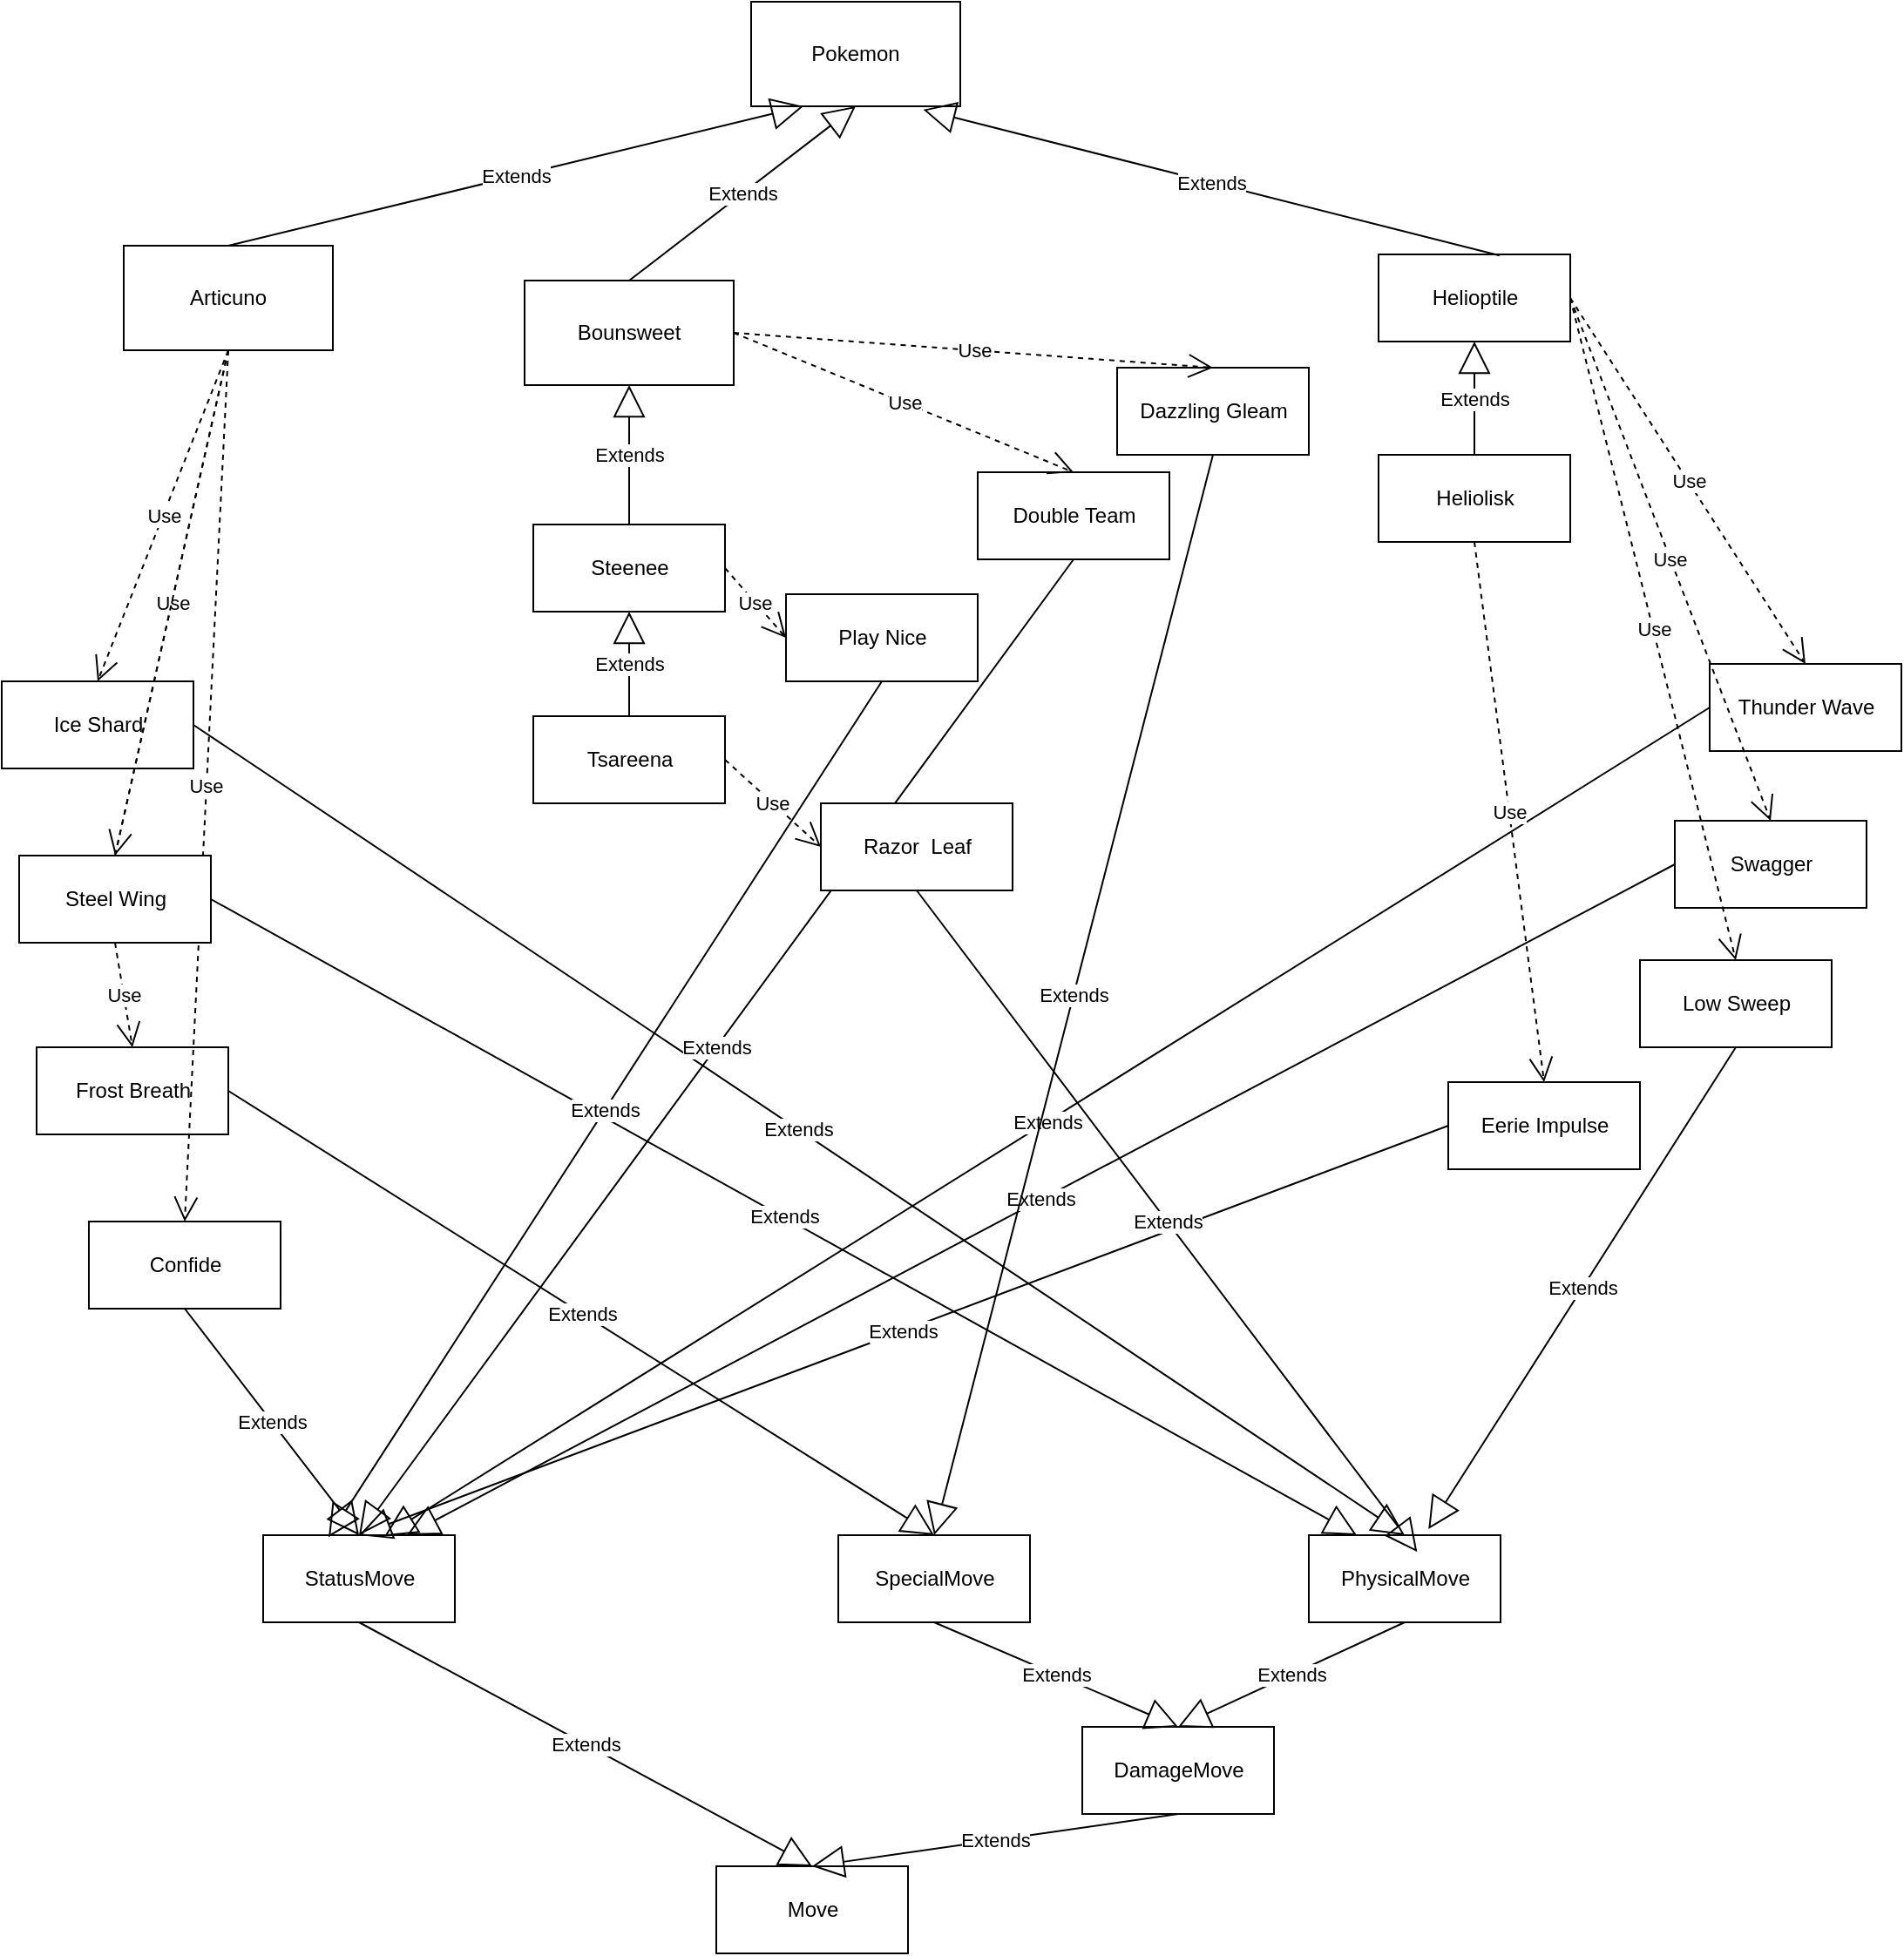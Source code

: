 <mxfile version="20.6.2" type="device"><diagram id="S8uFPHeqCTg3umvi4uTR" name="Страница 1"><mxGraphModel dx="2125" dy="1893" grid="1" gridSize="10" guides="1" tooltips="1" connect="1" arrows="1" fold="1" page="1" pageScale="1" pageWidth="827" pageHeight="1169" math="0" shadow="0"><root><mxCell id="0"/><mxCell id="1" parent="0"/><mxCell id="C8HQ2t96ToOI3sPMkdcg-1" value="Pokemon" style="rounded=0;whiteSpace=wrap;html=1;" parent="1" vertex="1"><mxGeometry x="220" y="-180" width="120" height="60" as="geometry"/></mxCell><mxCell id="C8HQ2t96ToOI3sPMkdcg-2" value="Articuno" style="rounded=0;whiteSpace=wrap;html=1;" parent="1" vertex="1"><mxGeometry x="-140" y="-40" width="120" height="60" as="geometry"/></mxCell><mxCell id="C8HQ2t96ToOI3sPMkdcg-4" value="Extends" style="endArrow=block;endSize=16;endFill=0;html=1;rounded=0;entryX=0.25;entryY=1;entryDx=0;entryDy=0;exitX=0.5;exitY=0;exitDx=0;exitDy=0;" parent="1" source="C8HQ2t96ToOI3sPMkdcg-2" target="C8HQ2t96ToOI3sPMkdcg-1" edge="1"><mxGeometry width="160" relative="1" as="geometry"><mxPoint x="280" y="360" as="sourcePoint"/><mxPoint x="440" y="360" as="targetPoint"/></mxGeometry></mxCell><mxCell id="_CMhTaRb1bPoiWJIxT-r-1" value="Bounsweet" style="rounded=0;whiteSpace=wrap;html=1;" vertex="1" parent="1"><mxGeometry x="90" y="-20" width="120" height="60" as="geometry"/></mxCell><mxCell id="_CMhTaRb1bPoiWJIxT-r-2" value="Extends" style="endArrow=block;endSize=16;endFill=0;html=1;rounded=0;entryX=0.5;entryY=1;entryDx=0;entryDy=0;exitX=0.5;exitY=0;exitDx=0;exitDy=0;" edge="1" parent="1" source="_CMhTaRb1bPoiWJIxT-r-1" target="C8HQ2t96ToOI3sPMkdcg-1"><mxGeometry width="160" relative="1" as="geometry"><mxPoint x="290" y="190" as="sourcePoint"/><mxPoint x="430" y="168.82" as="targetPoint"/><Array as="points"/></mxGeometry></mxCell><mxCell id="_CMhTaRb1bPoiWJIxT-r-3" value="Helioptile" style="html=1;" vertex="1" parent="1"><mxGeometry x="580" y="-35" width="110" height="50" as="geometry"/></mxCell><mxCell id="_CMhTaRb1bPoiWJIxT-r-4" value="Extends" style="endArrow=block;endSize=16;endFill=0;html=1;rounded=0;entryX=0.823;entryY=1.032;entryDx=0;entryDy=0;entryPerimeter=0;exitX=0.631;exitY=0.013;exitDx=0;exitDy=0;exitPerimeter=0;" edge="1" parent="1" source="_CMhTaRb1bPoiWJIxT-r-3" target="C8HQ2t96ToOI3sPMkdcg-1"><mxGeometry width="160" relative="1" as="geometry"><mxPoint x="410" y="180" as="sourcePoint"/><mxPoint x="573" y="180" as="targetPoint"/></mxGeometry></mxCell><mxCell id="_CMhTaRb1bPoiWJIxT-r-5" value="Heliolisk" style="html=1;" vertex="1" parent="1"><mxGeometry x="580" y="80" width="110" height="50" as="geometry"/></mxCell><mxCell id="_CMhTaRb1bPoiWJIxT-r-6" value="Steenee" style="html=1;" vertex="1" parent="1"><mxGeometry x="95" y="120" width="110" height="50" as="geometry"/></mxCell><mxCell id="_CMhTaRb1bPoiWJIxT-r-8" value="Tsareena" style="html=1;" vertex="1" parent="1"><mxGeometry x="95" y="230" width="110" height="50" as="geometry"/></mxCell><mxCell id="_CMhTaRb1bPoiWJIxT-r-9" value="Extends" style="endArrow=block;endSize=16;endFill=0;html=1;rounded=0;exitX=0.5;exitY=0;exitDx=0;exitDy=0;entryX=0.5;entryY=1;entryDx=0;entryDy=0;" edge="1" parent="1" source="_CMhTaRb1bPoiWJIxT-r-6" target="_CMhTaRb1bPoiWJIxT-r-1"><mxGeometry width="160" relative="1" as="geometry"><mxPoint x="340" y="310" as="sourcePoint"/><mxPoint x="500" y="310" as="targetPoint"/></mxGeometry></mxCell><mxCell id="_CMhTaRb1bPoiWJIxT-r-10" value="Extends" style="endArrow=block;endSize=16;endFill=0;html=1;rounded=0;exitX=0.5;exitY=0;exitDx=0;exitDy=0;entryX=0.5;entryY=1;entryDx=0;entryDy=0;" edge="1" parent="1" source="_CMhTaRb1bPoiWJIxT-r-8" target="_CMhTaRb1bPoiWJIxT-r-6"><mxGeometry width="160" relative="1" as="geometry"><mxPoint x="340" y="310" as="sourcePoint"/><mxPoint x="500" y="310" as="targetPoint"/></mxGeometry></mxCell><mxCell id="_CMhTaRb1bPoiWJIxT-r-11" value="Extends" style="endArrow=block;endSize=16;endFill=0;html=1;rounded=0;exitX=0.5;exitY=0;exitDx=0;exitDy=0;entryX=0.5;entryY=1;entryDx=0;entryDy=0;" edge="1" parent="1" source="_CMhTaRb1bPoiWJIxT-r-5" target="_CMhTaRb1bPoiWJIxT-r-3"><mxGeometry width="160" relative="1" as="geometry"><mxPoint x="340" y="310" as="sourcePoint"/><mxPoint x="500" y="310" as="targetPoint"/></mxGeometry></mxCell><mxCell id="_CMhTaRb1bPoiWJIxT-r-12" value="Move" style="html=1;" vertex="1" parent="1"><mxGeometry x="200" y="890" width="110" height="50" as="geometry"/></mxCell><mxCell id="_CMhTaRb1bPoiWJIxT-r-13" value="DamageMove" style="html=1;" vertex="1" parent="1"><mxGeometry x="410" y="810" width="110" height="50" as="geometry"/></mxCell><mxCell id="_CMhTaRb1bPoiWJIxT-r-14" value="StatusMove" style="html=1;" vertex="1" parent="1"><mxGeometry x="-60" y="700" width="110" height="50" as="geometry"/></mxCell><mxCell id="_CMhTaRb1bPoiWJIxT-r-15" value="Extends" style="endArrow=block;endSize=16;endFill=0;html=1;rounded=0;exitX=0.5;exitY=1;exitDx=0;exitDy=0;entryX=0.5;entryY=0;entryDx=0;entryDy=0;" edge="1" parent="1" source="_CMhTaRb1bPoiWJIxT-r-14" target="_CMhTaRb1bPoiWJIxT-r-12"><mxGeometry width="160" relative="1" as="geometry"><mxPoint x="340" y="700" as="sourcePoint"/><mxPoint x="500" y="700" as="targetPoint"/></mxGeometry></mxCell><mxCell id="_CMhTaRb1bPoiWJIxT-r-16" value="Extends" style="endArrow=block;endSize=16;endFill=0;html=1;rounded=0;exitX=0.5;exitY=1;exitDx=0;exitDy=0;entryX=0.5;entryY=0;entryDx=0;entryDy=0;" edge="1" parent="1" source="_CMhTaRb1bPoiWJIxT-r-13" target="_CMhTaRb1bPoiWJIxT-r-12"><mxGeometry width="160" relative="1" as="geometry"><mxPoint x="340" y="700" as="sourcePoint"/><mxPoint x="500" y="700" as="targetPoint"/></mxGeometry></mxCell><mxCell id="_CMhTaRb1bPoiWJIxT-r-17" value="PhysicalMove" style="html=1;" vertex="1" parent="1"><mxGeometry x="540" y="700" width="110" height="50" as="geometry"/></mxCell><mxCell id="_CMhTaRb1bPoiWJIxT-r-18" value="SpecialMove" style="html=1;" vertex="1" parent="1"><mxGeometry x="270" y="700" width="110" height="50" as="geometry"/></mxCell><mxCell id="_CMhTaRb1bPoiWJIxT-r-19" value="Extends" style="endArrow=block;endSize=16;endFill=0;html=1;rounded=0;exitX=0.5;exitY=1;exitDx=0;exitDy=0;entryX=0.5;entryY=0;entryDx=0;entryDy=0;" edge="1" parent="1" source="_CMhTaRb1bPoiWJIxT-r-18" target="_CMhTaRb1bPoiWJIxT-r-13"><mxGeometry width="160" relative="1" as="geometry"><mxPoint x="340" y="710" as="sourcePoint"/><mxPoint x="500" y="710" as="targetPoint"/></mxGeometry></mxCell><mxCell id="_CMhTaRb1bPoiWJIxT-r-20" value="Extends" style="endArrow=block;endSize=16;endFill=0;html=1;rounded=0;exitX=0.5;exitY=1;exitDx=0;exitDy=0;entryX=0.5;entryY=0;entryDx=0;entryDy=0;" edge="1" parent="1" source="_CMhTaRb1bPoiWJIxT-r-17" target="_CMhTaRb1bPoiWJIxT-r-13"><mxGeometry width="160" relative="1" as="geometry"><mxPoint x="340" y="710" as="sourcePoint"/><mxPoint x="500" y="710" as="targetPoint"/></mxGeometry></mxCell><mxCell id="_CMhTaRb1bPoiWJIxT-r-21" value="Confide" style="html=1;" vertex="1" parent="1"><mxGeometry x="-160" y="520" width="110" height="50" as="geometry"/></mxCell><mxCell id="_CMhTaRb1bPoiWJIxT-r-22" value="Frost Breath" style="html=1;" vertex="1" parent="1"><mxGeometry x="-190" y="420" width="110" height="50" as="geometry"/></mxCell><mxCell id="_CMhTaRb1bPoiWJIxT-r-23" value="Ice Shard" style="html=1;" vertex="1" parent="1"><mxGeometry x="-210" y="210" width="110" height="50" as="geometry"/></mxCell><mxCell id="_CMhTaRb1bPoiWJIxT-r-25" value="Thunder Wave" style="html=1;" vertex="1" parent="1"><mxGeometry x="770" y="200" width="110" height="50" as="geometry"/></mxCell><mxCell id="_CMhTaRb1bPoiWJIxT-r-26" value="Low Sweep" style="html=1;" vertex="1" parent="1"><mxGeometry x="730" y="370" width="110" height="50" as="geometry"/></mxCell><mxCell id="_CMhTaRb1bPoiWJIxT-r-27" value="Swagger" style="html=1;" vertex="1" parent="1"><mxGeometry x="750" y="290" width="110" height="50" as="geometry"/></mxCell><mxCell id="_CMhTaRb1bPoiWJIxT-r-28" value="Extends" style="endArrow=block;endSize=16;endFill=0;html=1;rounded=0;exitX=0.5;exitY=1;exitDx=0;exitDy=0;entryX=0.5;entryY=0;entryDx=0;entryDy=0;" edge="1" parent="1" source="_CMhTaRb1bPoiWJIxT-r-21" target="_CMhTaRb1bPoiWJIxT-r-14"><mxGeometry width="160" relative="1" as="geometry"><mxPoint x="220" y="670" as="sourcePoint"/><mxPoint x="380" y="670" as="targetPoint"/></mxGeometry></mxCell><mxCell id="_CMhTaRb1bPoiWJIxT-r-29" value="Extends" style="endArrow=block;endSize=16;endFill=0;html=1;rounded=0;exitX=1;exitY=0.5;exitDx=0;exitDy=0;entryX=0.5;entryY=0;entryDx=0;entryDy=0;" edge="1" parent="1" source="_CMhTaRb1bPoiWJIxT-r-22" target="_CMhTaRb1bPoiWJIxT-r-18"><mxGeometry width="160" relative="1" as="geometry"><mxPoint x="220" y="670" as="sourcePoint"/><mxPoint x="380" y="670" as="targetPoint"/></mxGeometry></mxCell><mxCell id="_CMhTaRb1bPoiWJIxT-r-30" value="Extends" style="endArrow=block;endSize=16;endFill=0;html=1;rounded=0;exitX=1;exitY=0.5;exitDx=0;exitDy=0;entryX=0.5;entryY=0;entryDx=0;entryDy=0;" edge="1" parent="1" source="_CMhTaRb1bPoiWJIxT-r-23" target="_CMhTaRb1bPoiWJIxT-r-17"><mxGeometry width="160" relative="1" as="geometry"><mxPoint x="220" y="670" as="sourcePoint"/><mxPoint x="380" y="670" as="targetPoint"/></mxGeometry></mxCell><mxCell id="_CMhTaRb1bPoiWJIxT-r-31" value="Extends" style="endArrow=block;endSize=16;endFill=0;html=1;rounded=0;exitX=1;exitY=0.5;exitDx=0;exitDy=0;entryX=0.25;entryY=0;entryDx=0;entryDy=0;" edge="1" parent="1" source="_CMhTaRb1bPoiWJIxT-r-24" target="_CMhTaRb1bPoiWJIxT-r-17"><mxGeometry width="160" relative="1" as="geometry"><mxPoint x="220" y="670" as="sourcePoint"/><mxPoint x="380" y="670" as="targetPoint"/></mxGeometry></mxCell><mxCell id="_CMhTaRb1bPoiWJIxT-r-32" value="Extends" style="endArrow=block;endSize=16;endFill=0;html=1;rounded=0;exitX=0;exitY=0.5;exitDx=0;exitDy=0;entryX=0.633;entryY=0.011;entryDx=0;entryDy=0;entryPerimeter=0;" edge="1" parent="1" source="_CMhTaRb1bPoiWJIxT-r-25" target="_CMhTaRb1bPoiWJIxT-r-14"><mxGeometry width="160" relative="1" as="geometry"><mxPoint x="220" y="670" as="sourcePoint"/><mxPoint x="150" y="940" as="targetPoint"/></mxGeometry></mxCell><mxCell id="_CMhTaRb1bPoiWJIxT-r-33" value="Extends" style="endArrow=block;endSize=16;endFill=0;html=1;rounded=0;entryX=0.624;entryY=-0.069;entryDx=0;entryDy=0;entryPerimeter=0;exitX=0.5;exitY=1;exitDx=0;exitDy=0;" edge="1" parent="1" source="_CMhTaRb1bPoiWJIxT-r-26" target="_CMhTaRb1bPoiWJIxT-r-17"><mxGeometry width="160" relative="1" as="geometry"><mxPoint x="220" y="670" as="sourcePoint"/><mxPoint x="380" y="670" as="targetPoint"/></mxGeometry></mxCell><mxCell id="_CMhTaRb1bPoiWJIxT-r-34" value="Extends" style="endArrow=block;endSize=16;endFill=0;html=1;rounded=0;exitX=0;exitY=0.5;exitDx=0;exitDy=0;entryX=0.5;entryY=0;entryDx=0;entryDy=0;startArrow=none;" edge="1" parent="1" source="_CMhTaRb1bPoiWJIxT-r-36" target="_CMhTaRb1bPoiWJIxT-r-14"><mxGeometry width="160" relative="1" as="geometry"><mxPoint x="220" y="670" as="sourcePoint"/><mxPoint x="380" y="670" as="targetPoint"/></mxGeometry></mxCell><mxCell id="_CMhTaRb1bPoiWJIxT-r-38" value="Use" style="endArrow=open;endSize=12;dashed=1;html=1;rounded=0;exitX=0.5;exitY=1;exitDx=0;exitDy=0;entryX=0.5;entryY=0;entryDx=0;entryDy=0;" edge="1" parent="1" source="C8HQ2t96ToOI3sPMkdcg-2" target="_CMhTaRb1bPoiWJIxT-r-23"><mxGeometry width="160" relative="1" as="geometry"><mxPoint x="260" y="420" as="sourcePoint"/><mxPoint x="420" y="420" as="targetPoint"/></mxGeometry></mxCell><mxCell id="_CMhTaRb1bPoiWJIxT-r-39" value="Use" style="endArrow=open;endSize=12;dashed=1;html=1;rounded=0;entryX=0.5;entryY=0;entryDx=0;entryDy=0;exitX=0.5;exitY=1;exitDx=0;exitDy=0;" edge="1" parent="1" source="C8HQ2t96ToOI3sPMkdcg-2" target="_CMhTaRb1bPoiWJIxT-r-24"><mxGeometry width="160" relative="1" as="geometry"><mxPoint x="260" y="420" as="sourcePoint"/><mxPoint x="420" y="420" as="targetPoint"/></mxGeometry></mxCell><mxCell id="_CMhTaRb1bPoiWJIxT-r-40" value="Use" style="endArrow=open;endSize=12;dashed=1;html=1;rounded=0;exitX=0.5;exitY=1;exitDx=0;exitDy=0;entryX=0.5;entryY=0;entryDx=0;entryDy=0;startArrow=none;" edge="1" parent="1" source="_CMhTaRb1bPoiWJIxT-r-24" target="_CMhTaRb1bPoiWJIxT-r-22"><mxGeometry width="160" relative="1" as="geometry"><mxPoint x="260" y="420" as="sourcePoint"/><mxPoint x="420" y="420" as="targetPoint"/></mxGeometry></mxCell><mxCell id="_CMhTaRb1bPoiWJIxT-r-41" value="Use" style="endArrow=open;endSize=12;dashed=1;html=1;rounded=0;exitX=0.5;exitY=1;exitDx=0;exitDy=0;entryX=0.5;entryY=0;entryDx=0;entryDy=0;" edge="1" parent="1" source="C8HQ2t96ToOI3sPMkdcg-2" target="_CMhTaRb1bPoiWJIxT-r-21"><mxGeometry width="160" relative="1" as="geometry"><mxPoint x="260" y="390" as="sourcePoint"/><mxPoint x="420" y="390" as="targetPoint"/></mxGeometry></mxCell><mxCell id="_CMhTaRb1bPoiWJIxT-r-42" value="Use" style="endArrow=open;endSize=12;dashed=1;html=1;rounded=0;exitX=1;exitY=0.5;exitDx=0;exitDy=0;entryX=0.5;entryY=0;entryDx=0;entryDy=0;" edge="1" parent="1" source="_CMhTaRb1bPoiWJIxT-r-3" target="_CMhTaRb1bPoiWJIxT-r-25"><mxGeometry width="160" relative="1" as="geometry"><mxPoint x="240" y="330" as="sourcePoint"/><mxPoint x="400" y="330" as="targetPoint"/></mxGeometry></mxCell><mxCell id="_CMhTaRb1bPoiWJIxT-r-43" value="Use" style="endArrow=open;endSize=12;dashed=1;html=1;rounded=0;exitX=1;exitY=0.5;exitDx=0;exitDy=0;entryX=0.5;entryY=0;entryDx=0;entryDy=0;" edge="1" parent="1" source="_CMhTaRb1bPoiWJIxT-r-3" target="_CMhTaRb1bPoiWJIxT-r-27"><mxGeometry width="160" relative="1" as="geometry"><mxPoint x="240" y="330" as="sourcePoint"/><mxPoint x="400" y="330" as="targetPoint"/></mxGeometry></mxCell><mxCell id="_CMhTaRb1bPoiWJIxT-r-44" value="Use" style="endArrow=open;endSize=12;dashed=1;html=1;rounded=0;exitX=1;exitY=0.5;exitDx=0;exitDy=0;entryX=0.5;entryY=0;entryDx=0;entryDy=0;" edge="1" parent="1" source="_CMhTaRb1bPoiWJIxT-r-3" target="_CMhTaRb1bPoiWJIxT-r-26"><mxGeometry width="160" relative="1" as="geometry"><mxPoint x="240" y="330" as="sourcePoint"/><mxPoint x="400" y="330" as="targetPoint"/></mxGeometry></mxCell><mxCell id="_CMhTaRb1bPoiWJIxT-r-36" value="Eerie Impulse" style="html=1;" vertex="1" parent="1"><mxGeometry x="620" y="440" width="110" height="50" as="geometry"/></mxCell><mxCell id="_CMhTaRb1bPoiWJIxT-r-48" value="Extends" style="endArrow=block;endSize=16;endFill=0;html=1;rounded=0;exitX=0;exitY=0.5;exitDx=0;exitDy=0;entryX=0.75;entryY=0;entryDx=0;entryDy=0;" edge="1" parent="1" source="_CMhTaRb1bPoiWJIxT-r-27" target="_CMhTaRb1bPoiWJIxT-r-14"><mxGeometry width="160" relative="1" as="geometry"><mxPoint x="380" y="440" as="sourcePoint"/><mxPoint x="540" y="440" as="targetPoint"/></mxGeometry></mxCell><mxCell id="_CMhTaRb1bPoiWJIxT-r-49" value="Use" style="endArrow=open;endSize=12;dashed=1;html=1;rounded=0;exitX=0.5;exitY=1;exitDx=0;exitDy=0;entryX=0.5;entryY=0;entryDx=0;entryDy=0;" edge="1" parent="1" source="_CMhTaRb1bPoiWJIxT-r-5" target="_CMhTaRb1bPoiWJIxT-r-36"><mxGeometry width="160" relative="1" as="geometry"><mxPoint x="380" y="440" as="sourcePoint"/><mxPoint x="540" y="440" as="targetPoint"/></mxGeometry></mxCell><mxCell id="_CMhTaRb1bPoiWJIxT-r-50" value="Double Team" style="html=1;" vertex="1" parent="1"><mxGeometry x="350" y="90" width="110" height="50" as="geometry"/></mxCell><mxCell id="_CMhTaRb1bPoiWJIxT-r-51" value="Dazzling Gleam" style="html=1;" vertex="1" parent="1"><mxGeometry x="430" y="30" width="110" height="50" as="geometry"/></mxCell><mxCell id="_CMhTaRb1bPoiWJIxT-r-52" value="Extends" style="endArrow=block;endSize=16;endFill=0;html=1;rounded=0;exitX=0.5;exitY=1;exitDx=0;exitDy=0;entryX=0.5;entryY=0;entryDx=0;entryDy=0;" edge="1" parent="1" source="_CMhTaRb1bPoiWJIxT-r-51" target="_CMhTaRb1bPoiWJIxT-r-18"><mxGeometry width="160" relative="1" as="geometry"><mxPoint x="190" y="430" as="sourcePoint"/><mxPoint x="350" y="430" as="targetPoint"/></mxGeometry></mxCell><mxCell id="_CMhTaRb1bPoiWJIxT-r-53" value="Extends" style="endArrow=block;endSize=16;endFill=0;html=1;rounded=0;exitX=0.5;exitY=1;exitDx=0;exitDy=0;entryX=0.5;entryY=0;entryDx=0;entryDy=0;" edge="1" parent="1" source="_CMhTaRb1bPoiWJIxT-r-50" target="_CMhTaRb1bPoiWJIxT-r-14"><mxGeometry width="160" relative="1" as="geometry"><mxPoint x="190" y="540" as="sourcePoint"/><mxPoint x="350" y="540" as="targetPoint"/></mxGeometry></mxCell><mxCell id="_CMhTaRb1bPoiWJIxT-r-57" value="Use" style="endArrow=open;endSize=12;dashed=1;html=1;rounded=0;exitX=1;exitY=0.5;exitDx=0;exitDy=0;entryX=0.5;entryY=0;entryDx=0;entryDy=0;" edge="1" parent="1" source="_CMhTaRb1bPoiWJIxT-r-1" target="_CMhTaRb1bPoiWJIxT-r-51"><mxGeometry width="160" relative="1" as="geometry"><mxPoint x="190" y="300" as="sourcePoint"/><mxPoint x="350" y="300" as="targetPoint"/></mxGeometry></mxCell><mxCell id="_CMhTaRb1bPoiWJIxT-r-58" value="Use" style="endArrow=open;endSize=12;dashed=1;html=1;rounded=0;exitX=1;exitY=0.5;exitDx=0;exitDy=0;entryX=0.5;entryY=0;entryDx=0;entryDy=0;" edge="1" parent="1" source="_CMhTaRb1bPoiWJIxT-r-1" target="_CMhTaRb1bPoiWJIxT-r-50"><mxGeometry width="160" relative="1" as="geometry"><mxPoint x="190" y="300" as="sourcePoint"/><mxPoint x="350" y="300" as="targetPoint"/></mxGeometry></mxCell><mxCell id="_CMhTaRb1bPoiWJIxT-r-59" value="Play Nice" style="html=1;" vertex="1" parent="1"><mxGeometry x="240" y="160" width="110" height="50" as="geometry"/></mxCell><mxCell id="_CMhTaRb1bPoiWJIxT-r-60" value="Razor&amp;nbsp; Leaf" style="html=1;" vertex="1" parent="1"><mxGeometry x="260" y="280" width="110" height="50" as="geometry"/></mxCell><mxCell id="_CMhTaRb1bPoiWJIxT-r-61" value="Use" style="endArrow=open;endSize=12;dashed=1;html=1;rounded=0;exitX=1;exitY=0.5;exitDx=0;exitDy=0;entryX=0;entryY=0.5;entryDx=0;entryDy=0;" edge="1" parent="1" source="_CMhTaRb1bPoiWJIxT-r-8" target="_CMhTaRb1bPoiWJIxT-r-60"><mxGeometry width="160" relative="1" as="geometry"><mxPoint x="230" y="210" as="sourcePoint"/><mxPoint x="390" y="210" as="targetPoint"/></mxGeometry></mxCell><mxCell id="_CMhTaRb1bPoiWJIxT-r-62" value="Use" style="endArrow=open;endSize=12;dashed=1;html=1;rounded=0;exitX=1;exitY=0.5;exitDx=0;exitDy=0;entryX=0;entryY=0.5;entryDx=0;entryDy=0;" edge="1" parent="1" source="_CMhTaRb1bPoiWJIxT-r-6" target="_CMhTaRb1bPoiWJIxT-r-59"><mxGeometry width="160" relative="1" as="geometry"><mxPoint x="230" y="210" as="sourcePoint"/><mxPoint x="390" y="210" as="targetPoint"/></mxGeometry></mxCell><mxCell id="_CMhTaRb1bPoiWJIxT-r-63" value="Extends" style="endArrow=block;endSize=16;endFill=0;html=1;rounded=0;entryX=0.565;entryY=0.191;entryDx=0;entryDy=0;entryPerimeter=0;exitX=0.5;exitY=1;exitDx=0;exitDy=0;" edge="1" parent="1" source="_CMhTaRb1bPoiWJIxT-r-60" target="_CMhTaRb1bPoiWJIxT-r-17"><mxGeometry width="160" relative="1" as="geometry"><mxPoint x="230" y="210" as="sourcePoint"/><mxPoint x="390" y="210" as="targetPoint"/></mxGeometry></mxCell><mxCell id="_CMhTaRb1bPoiWJIxT-r-64" value="Extends" style="endArrow=block;endSize=16;endFill=0;html=1;rounded=0;exitX=0.5;exitY=1;exitDx=0;exitDy=0;entryX=0.341;entryY=0.023;entryDx=0;entryDy=0;entryPerimeter=0;" edge="1" parent="1" source="_CMhTaRb1bPoiWJIxT-r-59" target="_CMhTaRb1bPoiWJIxT-r-14"><mxGeometry width="160" relative="1" as="geometry"><mxPoint x="230" y="450" as="sourcePoint"/><mxPoint x="390" y="450" as="targetPoint"/></mxGeometry></mxCell><mxCell id="_CMhTaRb1bPoiWJIxT-r-24" value="Steel Wing" style="html=1;" vertex="1" parent="1"><mxGeometry x="-200" y="310" width="110" height="50" as="geometry"/></mxCell><mxCell id="_CMhTaRb1bPoiWJIxT-r-66" value="" style="endArrow=none;endSize=12;dashed=1;html=1;rounded=0;exitX=0.5;exitY=1;exitDx=0;exitDy=0;entryX=0.5;entryY=0;entryDx=0;entryDy=0;" edge="1" parent="1" source="C8HQ2t96ToOI3sPMkdcg-2" target="_CMhTaRb1bPoiWJIxT-r-24"><mxGeometry width="160" relative="1" as="geometry"><mxPoint x="-80" y="20" as="sourcePoint"/><mxPoint x="-135" y="420" as="targetPoint"/></mxGeometry></mxCell></root></mxGraphModel></diagram></mxfile>